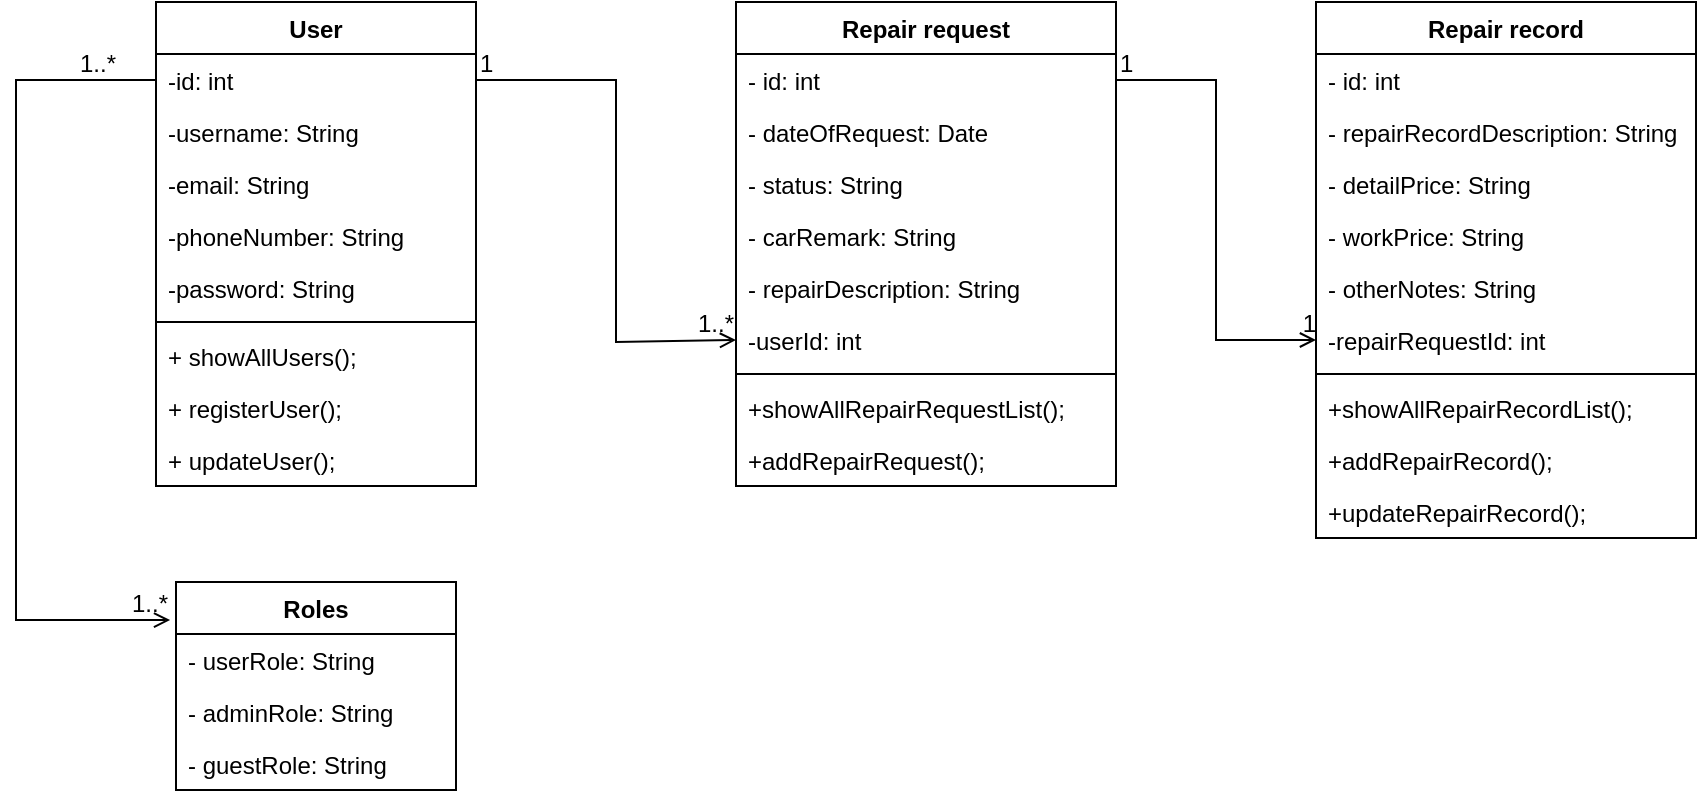 <mxfile version="14.3.1" type="github">
  <diagram id="W3ZhzZRkaLxZ7GvvTp2m" name="Page-1">
    <mxGraphModel dx="868" dy="482" grid="1" gridSize="10" guides="1" tooltips="1" connect="1" arrows="1" fold="1" page="1" pageScale="1" pageWidth="850" pageHeight="1100" math="0" shadow="0">
      <root>
        <mxCell id="0" />
        <mxCell id="1" parent="0" />
        <mxCell id="XVhQ6LTFc4UwF3-bLnyh-5" value="User" style="swimlane;fontStyle=1;align=center;verticalAlign=top;childLayout=stackLayout;horizontal=1;startSize=26;horizontalStack=0;resizeParent=1;resizeParentMax=0;resizeLast=0;collapsible=1;marginBottom=0;" parent="1" vertex="1">
          <mxGeometry x="110" y="70" width="160" height="242" as="geometry" />
        </mxCell>
        <mxCell id="XVhQ6LTFc4UwF3-bLnyh-6" value="-id: int" style="text;strokeColor=none;fillColor=none;align=left;verticalAlign=top;spacingLeft=4;spacingRight=4;overflow=hidden;rotatable=0;points=[[0,0.5],[1,0.5]];portConstraint=eastwest;" parent="XVhQ6LTFc4UwF3-bLnyh-5" vertex="1">
          <mxGeometry y="26" width="160" height="26" as="geometry" />
        </mxCell>
        <mxCell id="XVhQ6LTFc4UwF3-bLnyh-10" value="-username: String" style="text;strokeColor=none;fillColor=none;align=left;verticalAlign=top;spacingLeft=4;spacingRight=4;overflow=hidden;rotatable=0;points=[[0,0.5],[1,0.5]];portConstraint=eastwest;" parent="XVhQ6LTFc4UwF3-bLnyh-5" vertex="1">
          <mxGeometry y="52" width="160" height="26" as="geometry" />
        </mxCell>
        <mxCell id="XVhQ6LTFc4UwF3-bLnyh-13" value="-email: String" style="text;strokeColor=none;fillColor=none;align=left;verticalAlign=top;spacingLeft=4;spacingRight=4;overflow=hidden;rotatable=0;points=[[0,0.5],[1,0.5]];portConstraint=eastwest;" parent="XVhQ6LTFc4UwF3-bLnyh-5" vertex="1">
          <mxGeometry y="78" width="160" height="26" as="geometry" />
        </mxCell>
        <mxCell id="XVhQ6LTFc4UwF3-bLnyh-14" value="-phoneNumber: String" style="text;strokeColor=none;fillColor=none;align=left;verticalAlign=top;spacingLeft=4;spacingRight=4;overflow=hidden;rotatable=0;points=[[0,0.5],[1,0.5]];portConstraint=eastwest;" parent="XVhQ6LTFc4UwF3-bLnyh-5" vertex="1">
          <mxGeometry y="104" width="160" height="26" as="geometry" />
        </mxCell>
        <mxCell id="XVhQ6LTFc4UwF3-bLnyh-15" value="-password: String" style="text;strokeColor=none;fillColor=none;align=left;verticalAlign=top;spacingLeft=4;spacingRight=4;overflow=hidden;rotatable=0;points=[[0,0.5],[1,0.5]];portConstraint=eastwest;" parent="XVhQ6LTFc4UwF3-bLnyh-5" vertex="1">
          <mxGeometry y="130" width="160" height="26" as="geometry" />
        </mxCell>
        <mxCell id="XVhQ6LTFc4UwF3-bLnyh-7" value="" style="line;strokeWidth=1;fillColor=none;align=left;verticalAlign=middle;spacingTop=-1;spacingLeft=3;spacingRight=3;rotatable=0;labelPosition=right;points=[];portConstraint=eastwest;" parent="XVhQ6LTFc4UwF3-bLnyh-5" vertex="1">
          <mxGeometry y="156" width="160" height="8" as="geometry" />
        </mxCell>
        <mxCell id="XVhQ6LTFc4UwF3-bLnyh-8" value="+ showAllUsers();" style="text;strokeColor=none;fillColor=none;align=left;verticalAlign=top;spacingLeft=4;spacingRight=4;overflow=hidden;rotatable=0;points=[[0,0.5],[1,0.5]];portConstraint=eastwest;" parent="XVhQ6LTFc4UwF3-bLnyh-5" vertex="1">
          <mxGeometry y="164" width="160" height="26" as="geometry" />
        </mxCell>
        <mxCell id="Z5FHuA3yJVNI1cgnCkX--2" value="+ registerUser();" style="text;strokeColor=none;fillColor=none;align=left;verticalAlign=top;spacingLeft=4;spacingRight=4;overflow=hidden;rotatable=0;points=[[0,0.5],[1,0.5]];portConstraint=eastwest;" vertex="1" parent="XVhQ6LTFc4UwF3-bLnyh-5">
          <mxGeometry y="190" width="160" height="26" as="geometry" />
        </mxCell>
        <mxCell id="Z5FHuA3yJVNI1cgnCkX--3" value="+ updateUser();" style="text;strokeColor=none;fillColor=none;align=left;verticalAlign=top;spacingLeft=4;spacingRight=4;overflow=hidden;rotatable=0;points=[[0,0.5],[1,0.5]];portConstraint=eastwest;" vertex="1" parent="XVhQ6LTFc4UwF3-bLnyh-5">
          <mxGeometry y="216" width="160" height="26" as="geometry" />
        </mxCell>
        <mxCell id="XVhQ6LTFc4UwF3-bLnyh-16" value="Repair record" style="swimlane;fontStyle=1;align=center;verticalAlign=top;childLayout=stackLayout;horizontal=1;startSize=26;horizontalStack=0;resizeParent=1;resizeParentMax=0;resizeLast=0;collapsible=1;marginBottom=0;" parent="1" vertex="1">
          <mxGeometry x="690" y="70" width="190" height="268" as="geometry">
            <mxRectangle x="690" y="70" width="110" height="26" as="alternateBounds" />
          </mxGeometry>
        </mxCell>
        <mxCell id="XVhQ6LTFc4UwF3-bLnyh-17" value="- id: int" style="text;strokeColor=none;fillColor=none;align=left;verticalAlign=top;spacingLeft=4;spacingRight=4;overflow=hidden;rotatable=0;points=[[0,0.5],[1,0.5]];portConstraint=eastwest;" parent="XVhQ6LTFc4UwF3-bLnyh-16" vertex="1">
          <mxGeometry y="26" width="190" height="26" as="geometry" />
        </mxCell>
        <mxCell id="XVhQ6LTFc4UwF3-bLnyh-20" value="- repairRecordDescription: String" style="text;strokeColor=none;fillColor=none;align=left;verticalAlign=top;spacingLeft=4;spacingRight=4;overflow=hidden;rotatable=0;points=[[0,0.5],[1,0.5]];portConstraint=eastwest;" parent="XVhQ6LTFc4UwF3-bLnyh-16" vertex="1">
          <mxGeometry y="52" width="190" height="26" as="geometry" />
        </mxCell>
        <mxCell id="XVhQ6LTFc4UwF3-bLnyh-21" value="- detailPrice: String" style="text;strokeColor=none;fillColor=none;align=left;verticalAlign=top;spacingLeft=4;spacingRight=4;overflow=hidden;rotatable=0;points=[[0,0.5],[1,0.5]];portConstraint=eastwest;" parent="XVhQ6LTFc4UwF3-bLnyh-16" vertex="1">
          <mxGeometry y="78" width="190" height="26" as="geometry" />
        </mxCell>
        <mxCell id="XVhQ6LTFc4UwF3-bLnyh-23" value="- workPrice: String" style="text;strokeColor=none;fillColor=none;align=left;verticalAlign=top;spacingLeft=4;spacingRight=4;overflow=hidden;rotatable=0;points=[[0,0.5],[1,0.5]];portConstraint=eastwest;" parent="XVhQ6LTFc4UwF3-bLnyh-16" vertex="1">
          <mxGeometry y="104" width="190" height="26" as="geometry" />
        </mxCell>
        <mxCell id="XVhQ6LTFc4UwF3-bLnyh-22" value="- otherNotes: String" style="text;strokeColor=none;fillColor=none;align=left;verticalAlign=top;spacingLeft=4;spacingRight=4;overflow=hidden;rotatable=0;points=[[0,0.5],[1,0.5]];portConstraint=eastwest;" parent="XVhQ6LTFc4UwF3-bLnyh-16" vertex="1">
          <mxGeometry y="130" width="190" height="26" as="geometry" />
        </mxCell>
        <mxCell id="XVhQ6LTFc4UwF3-bLnyh-24" value="-repairRequestId: int" style="text;strokeColor=none;fillColor=none;align=left;verticalAlign=top;spacingLeft=4;spacingRight=4;overflow=hidden;rotatable=0;points=[[0,0.5],[1,0.5]];portConstraint=eastwest;" parent="XVhQ6LTFc4UwF3-bLnyh-16" vertex="1">
          <mxGeometry y="156" width="190" height="26" as="geometry" />
        </mxCell>
        <mxCell id="XVhQ6LTFc4UwF3-bLnyh-18" value="" style="line;strokeWidth=1;fillColor=none;align=left;verticalAlign=middle;spacingTop=-1;spacingLeft=3;spacingRight=3;rotatable=0;labelPosition=right;points=[];portConstraint=eastwest;" parent="XVhQ6LTFc4UwF3-bLnyh-16" vertex="1">
          <mxGeometry y="182" width="190" height="8" as="geometry" />
        </mxCell>
        <mxCell id="XVhQ6LTFc4UwF3-bLnyh-19" value="+showAllRepairRecordList();" style="text;strokeColor=none;fillColor=none;align=left;verticalAlign=top;spacingLeft=4;spacingRight=4;overflow=hidden;rotatable=0;points=[[0,0.5],[1,0.5]];portConstraint=eastwest;" parent="XVhQ6LTFc4UwF3-bLnyh-16" vertex="1">
          <mxGeometry y="190" width="190" height="26" as="geometry" />
        </mxCell>
        <mxCell id="Z5FHuA3yJVNI1cgnCkX--10" value="+addRepairRecord();" style="text;strokeColor=none;fillColor=none;align=left;verticalAlign=top;spacingLeft=4;spacingRight=4;overflow=hidden;rotatable=0;points=[[0,0.5],[1,0.5]];portConstraint=eastwest;" vertex="1" parent="XVhQ6LTFc4UwF3-bLnyh-16">
          <mxGeometry y="216" width="190" height="26" as="geometry" />
        </mxCell>
        <mxCell id="Z5FHuA3yJVNI1cgnCkX--11" value="+updateRepairRecord();" style="text;strokeColor=none;fillColor=none;align=left;verticalAlign=top;spacingLeft=4;spacingRight=4;overflow=hidden;rotatable=0;points=[[0,0.5],[1,0.5]];portConstraint=eastwest;" vertex="1" parent="XVhQ6LTFc4UwF3-bLnyh-16">
          <mxGeometry y="242" width="190" height="26" as="geometry" />
        </mxCell>
        <mxCell id="XVhQ6LTFc4UwF3-bLnyh-25" value="Repair request" style="swimlane;fontStyle=1;align=center;verticalAlign=top;childLayout=stackLayout;horizontal=1;startSize=26;horizontalStack=0;resizeParent=1;resizeParentMax=0;resizeLast=0;collapsible=1;marginBottom=0;" parent="1" vertex="1">
          <mxGeometry x="400" y="70" width="190" height="242" as="geometry" />
        </mxCell>
        <mxCell id="XVhQ6LTFc4UwF3-bLnyh-26" value="- id: int" style="text;strokeColor=none;fillColor=none;align=left;verticalAlign=top;spacingLeft=4;spacingRight=4;overflow=hidden;rotatable=0;points=[[0,0.5],[1,0.5]];portConstraint=eastwest;" parent="XVhQ6LTFc4UwF3-bLnyh-25" vertex="1">
          <mxGeometry y="26" width="190" height="26" as="geometry" />
        </mxCell>
        <mxCell id="XVhQ6LTFc4UwF3-bLnyh-27" value="- dateOfRequest: Date" style="text;strokeColor=none;fillColor=none;align=left;verticalAlign=top;spacingLeft=4;spacingRight=4;overflow=hidden;rotatable=0;points=[[0,0.5],[1,0.5]];portConstraint=eastwest;" parent="XVhQ6LTFc4UwF3-bLnyh-25" vertex="1">
          <mxGeometry y="52" width="190" height="26" as="geometry" />
        </mxCell>
        <mxCell id="XVhQ6LTFc4UwF3-bLnyh-28" value="- status: String" style="text;strokeColor=none;fillColor=none;align=left;verticalAlign=top;spacingLeft=4;spacingRight=4;overflow=hidden;rotatable=0;points=[[0,0.5],[1,0.5]];portConstraint=eastwest;" parent="XVhQ6LTFc4UwF3-bLnyh-25" vertex="1">
          <mxGeometry y="78" width="190" height="26" as="geometry" />
        </mxCell>
        <mxCell id="XVhQ6LTFc4UwF3-bLnyh-29" value="- carRemark: String" style="text;strokeColor=none;fillColor=none;align=left;verticalAlign=top;spacingLeft=4;spacingRight=4;overflow=hidden;rotatable=0;points=[[0,0.5],[1,0.5]];portConstraint=eastwest;" parent="XVhQ6LTFc4UwF3-bLnyh-25" vertex="1">
          <mxGeometry y="104" width="190" height="26" as="geometry" />
        </mxCell>
        <mxCell id="XVhQ6LTFc4UwF3-bLnyh-30" value="- repairDescription: String" style="text;strokeColor=none;fillColor=none;align=left;verticalAlign=top;spacingLeft=4;spacingRight=4;overflow=hidden;rotatable=0;points=[[0,0.5],[1,0.5]];portConstraint=eastwest;" parent="XVhQ6LTFc4UwF3-bLnyh-25" vertex="1">
          <mxGeometry y="130" width="190" height="26" as="geometry" />
        </mxCell>
        <mxCell id="XVhQ6LTFc4UwF3-bLnyh-31" value="-userId: int" style="text;strokeColor=none;fillColor=none;align=left;verticalAlign=top;spacingLeft=4;spacingRight=4;overflow=hidden;rotatable=0;points=[[0,0.5],[1,0.5]];portConstraint=eastwest;" parent="XVhQ6LTFc4UwF3-bLnyh-25" vertex="1">
          <mxGeometry y="156" width="190" height="26" as="geometry" />
        </mxCell>
        <mxCell id="XVhQ6LTFc4UwF3-bLnyh-32" value="" style="line;strokeWidth=1;fillColor=none;align=left;verticalAlign=middle;spacingTop=-1;spacingLeft=3;spacingRight=3;rotatable=0;labelPosition=right;points=[];portConstraint=eastwest;" parent="XVhQ6LTFc4UwF3-bLnyh-25" vertex="1">
          <mxGeometry y="182" width="190" height="8" as="geometry" />
        </mxCell>
        <mxCell id="Z5FHuA3yJVNI1cgnCkX--7" value="+showAllRepairRequestList();" style="text;strokeColor=none;fillColor=none;align=left;verticalAlign=top;spacingLeft=4;spacingRight=4;overflow=hidden;rotatable=0;points=[[0,0.5],[1,0.5]];portConstraint=eastwest;" vertex="1" parent="XVhQ6LTFc4UwF3-bLnyh-25">
          <mxGeometry y="190" width="190" height="26" as="geometry" />
        </mxCell>
        <mxCell id="Z5FHuA3yJVNI1cgnCkX--6" value="+addRepairRequest();" style="text;strokeColor=none;fillColor=none;align=left;verticalAlign=top;spacingLeft=4;spacingRight=4;overflow=hidden;rotatable=0;points=[[0,0.5],[1,0.5]];portConstraint=eastwest;" vertex="1" parent="XVhQ6LTFc4UwF3-bLnyh-25">
          <mxGeometry y="216" width="190" height="26" as="geometry" />
        </mxCell>
        <mxCell id="XVhQ6LTFc4UwF3-bLnyh-34" value="Roles" style="swimlane;fontStyle=1;childLayout=stackLayout;horizontal=1;startSize=26;fillColor=none;horizontalStack=0;resizeParent=1;resizeParentMax=0;resizeLast=0;collapsible=1;marginBottom=0;" parent="1" vertex="1">
          <mxGeometry x="120" y="360" width="140" height="104" as="geometry">
            <mxRectangle x="120" y="360" width="70" height="26" as="alternateBounds" />
          </mxGeometry>
        </mxCell>
        <mxCell id="XVhQ6LTFc4UwF3-bLnyh-35" value="- userRole: String" style="text;strokeColor=none;fillColor=none;align=left;verticalAlign=top;spacingLeft=4;spacingRight=4;overflow=hidden;rotatable=0;points=[[0,0.5],[1,0.5]];portConstraint=eastwest;" parent="XVhQ6LTFc4UwF3-bLnyh-34" vertex="1">
          <mxGeometry y="26" width="140" height="26" as="geometry" />
        </mxCell>
        <mxCell id="XVhQ6LTFc4UwF3-bLnyh-38" value="- adminRole: String" style="text;strokeColor=none;fillColor=none;align=left;verticalAlign=top;spacingLeft=4;spacingRight=4;overflow=hidden;rotatable=0;points=[[0,0.5],[1,0.5]];portConstraint=eastwest;" parent="XVhQ6LTFc4UwF3-bLnyh-34" vertex="1">
          <mxGeometry y="52" width="140" height="26" as="geometry" />
        </mxCell>
        <mxCell id="XVhQ6LTFc4UwF3-bLnyh-39" value="- guestRole: String" style="text;strokeColor=none;fillColor=none;align=left;verticalAlign=top;spacingLeft=4;spacingRight=4;overflow=hidden;rotatable=0;points=[[0,0.5],[1,0.5]];portConstraint=eastwest;" parent="XVhQ6LTFc4UwF3-bLnyh-34" vertex="1">
          <mxGeometry y="78" width="140" height="26" as="geometry" />
        </mxCell>
        <mxCell id="XVhQ6LTFc4UwF3-bLnyh-44" value="" style="endArrow=open;html=1;rounded=0;align=center;verticalAlign=top;endFill=0;labelBackgroundColor=none;exitX=0;exitY=0.5;exitDx=0;exitDy=0;entryX=-0.021;entryY=0.183;entryDx=0;entryDy=0;entryPerimeter=0;" parent="1" source="XVhQ6LTFc4UwF3-bLnyh-6" target="XVhQ6LTFc4UwF3-bLnyh-34" edge="1">
          <mxGeometry relative="1" as="geometry">
            <mxPoint x="340" y="250" as="sourcePoint" />
            <mxPoint x="100" y="370" as="targetPoint" />
            <Array as="points">
              <mxPoint x="40" y="109" />
              <mxPoint x="40" y="379" />
            </Array>
          </mxGeometry>
        </mxCell>
        <mxCell id="XVhQ6LTFc4UwF3-bLnyh-45" value="1..*" style="resizable=0;html=1;align=left;verticalAlign=bottom;labelBackgroundColor=none;" parent="XVhQ6LTFc4UwF3-bLnyh-44" connectable="0" vertex="1">
          <mxGeometry x="-1" relative="1" as="geometry">
            <mxPoint x="-40" as="offset" />
          </mxGeometry>
        </mxCell>
        <mxCell id="XVhQ6LTFc4UwF3-bLnyh-46" value="1..*" style="resizable=0;html=1;align=right;verticalAlign=bottom;labelBackgroundColor=none;" parent="XVhQ6LTFc4UwF3-bLnyh-44" connectable="0" vertex="1">
          <mxGeometry x="1" relative="1" as="geometry" />
        </mxCell>
        <mxCell id="XVhQ6LTFc4UwF3-bLnyh-48" value="" style="endArrow=open;html=1;rounded=0;align=center;verticalAlign=top;endFill=0;labelBackgroundColor=none;exitX=1;exitY=0.5;exitDx=0;exitDy=0;entryX=0;entryY=0.5;entryDx=0;entryDy=0;" parent="1" source="XVhQ6LTFc4UwF3-bLnyh-6" target="XVhQ6LTFc4UwF3-bLnyh-31" edge="1">
          <mxGeometry relative="1" as="geometry">
            <mxPoint x="340" y="250" as="sourcePoint" />
            <mxPoint x="320" y="380" as="targetPoint" />
            <Array as="points">
              <mxPoint x="340" y="109" />
              <mxPoint x="340" y="240" />
            </Array>
          </mxGeometry>
        </mxCell>
        <mxCell id="XVhQ6LTFc4UwF3-bLnyh-49" value="1" style="resizable=0;html=1;align=left;verticalAlign=bottom;labelBackgroundColor=none;" parent="XVhQ6LTFc4UwF3-bLnyh-48" connectable="0" vertex="1">
          <mxGeometry x="-1" relative="1" as="geometry" />
        </mxCell>
        <mxCell id="XVhQ6LTFc4UwF3-bLnyh-50" value="1..*" style="resizable=0;html=1;align=right;verticalAlign=bottom;labelBackgroundColor=none;" parent="XVhQ6LTFc4UwF3-bLnyh-48" connectable="0" vertex="1">
          <mxGeometry x="1" relative="1" as="geometry" />
        </mxCell>
        <mxCell id="XVhQ6LTFc4UwF3-bLnyh-51" value="" style="endArrow=open;html=1;rounded=0;align=center;verticalAlign=top;endFill=0;labelBackgroundColor=none;exitX=1;exitY=0.5;exitDx=0;exitDy=0;entryX=0;entryY=0.5;entryDx=0;entryDy=0;" parent="1" source="XVhQ6LTFc4UwF3-bLnyh-26" target="XVhQ6LTFc4UwF3-bLnyh-24" edge="1">
          <mxGeometry relative="1" as="geometry">
            <mxPoint x="340" y="250" as="sourcePoint" />
            <mxPoint x="500" y="250" as="targetPoint" />
            <Array as="points">
              <mxPoint x="640" y="109" />
              <mxPoint x="640" y="239" />
            </Array>
          </mxGeometry>
        </mxCell>
        <mxCell id="XVhQ6LTFc4UwF3-bLnyh-52" value="1" style="resizable=0;html=1;align=left;verticalAlign=bottom;labelBackgroundColor=none;" parent="XVhQ6LTFc4UwF3-bLnyh-51" connectable="0" vertex="1">
          <mxGeometry x="-1" relative="1" as="geometry" />
        </mxCell>
        <mxCell id="XVhQ6LTFc4UwF3-bLnyh-53" value="1" style="resizable=0;html=1;align=right;verticalAlign=bottom;labelBackgroundColor=none;" parent="XVhQ6LTFc4UwF3-bLnyh-51" connectable="0" vertex="1">
          <mxGeometry x="1" relative="1" as="geometry" />
        </mxCell>
      </root>
    </mxGraphModel>
  </diagram>
</mxfile>

